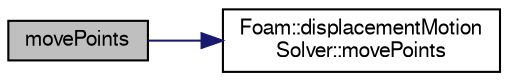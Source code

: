 digraph "movePoints"
{
  bgcolor="transparent";
  edge [fontname="FreeSans",fontsize="10",labelfontname="FreeSans",labelfontsize="10"];
  node [fontname="FreeSans",fontsize="10",shape=record];
  rankdir="LR";
  Node1 [label="movePoints",height=0.2,width=0.4,color="black", fillcolor="grey75", style="filled" fontcolor="black"];
  Node1 -> Node2 [color="midnightblue",fontsize="10",style="solid",fontname="FreeSans"];
  Node2 [label="Foam::displacementMotion\lSolver::movePoints",height=0.2,width=0.4,color="black",URL="$a00532.html#ab62834098bae1d3887f578c700754f39",tooltip="Update local data for geometry changes. "];
}
